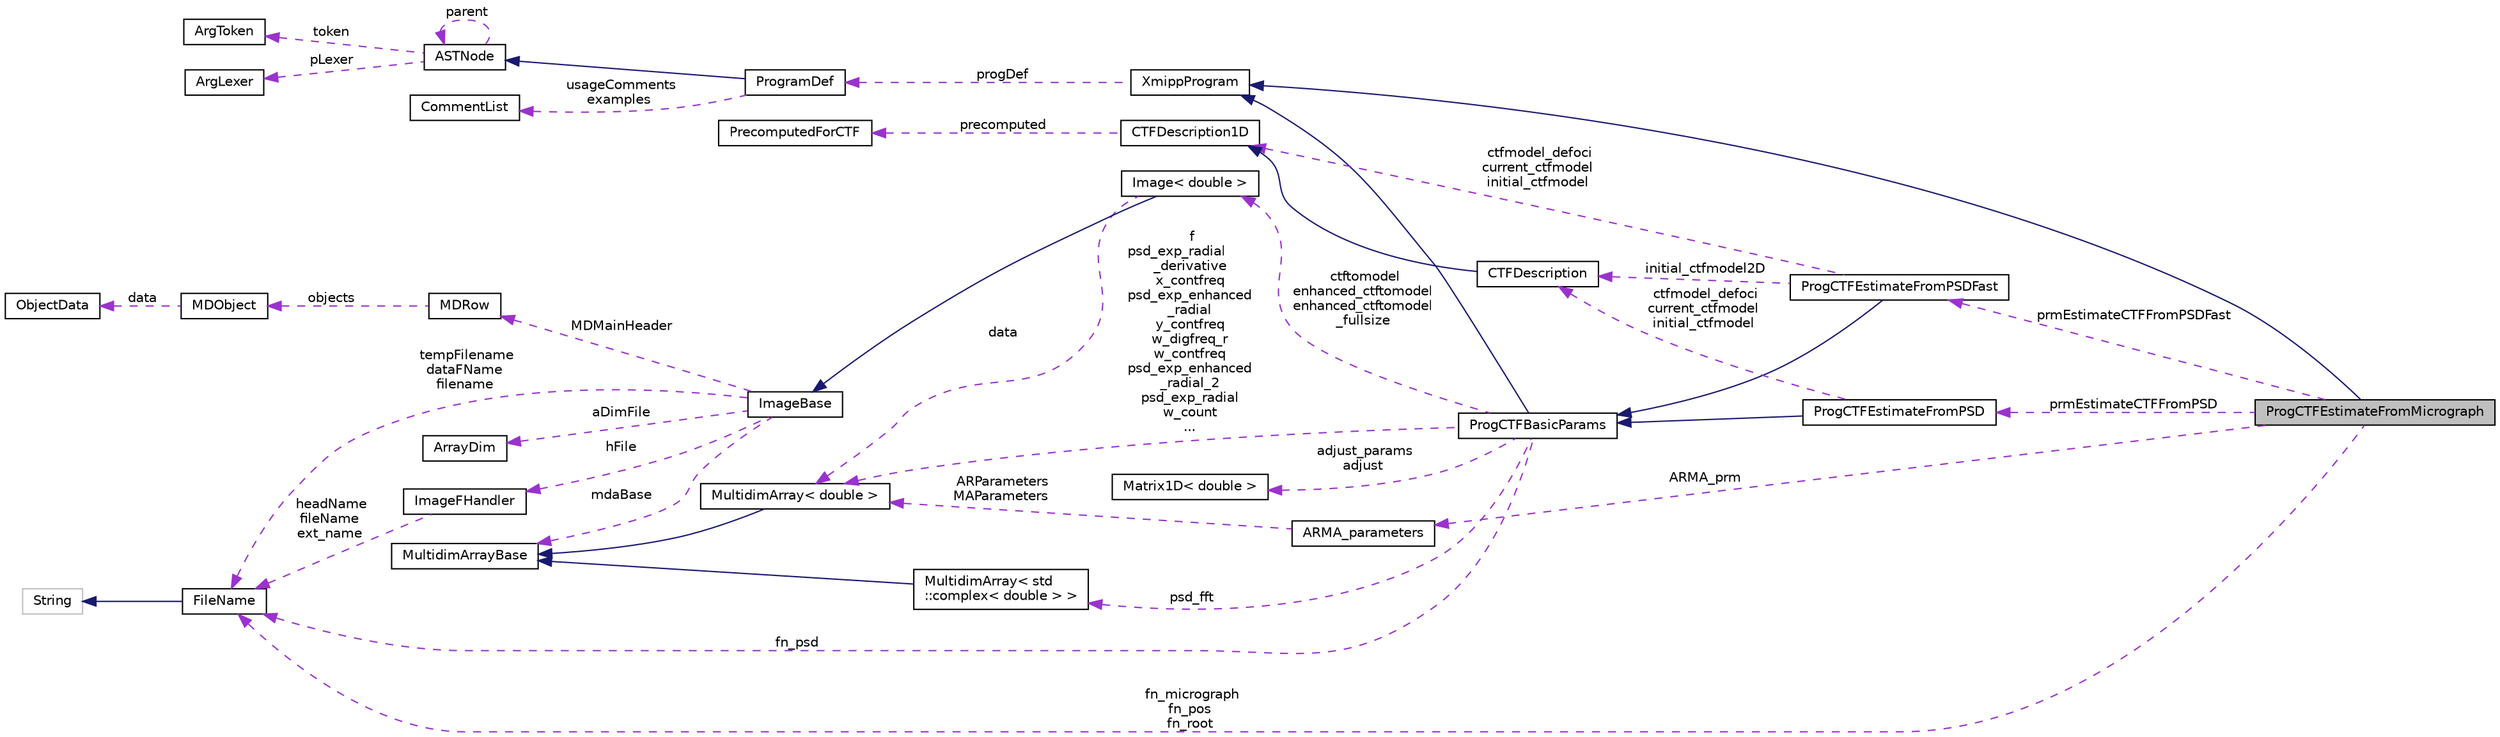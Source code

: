 digraph "ProgCTFEstimateFromMicrograph"
{
  edge [fontname="Helvetica",fontsize="10",labelfontname="Helvetica",labelfontsize="10"];
  node [fontname="Helvetica",fontsize="10",shape=record];
  rankdir="LR";
  Node2 [label="ProgCTFEstimateFromMicrograph",height=0.2,width=0.4,color="black", fillcolor="grey75", style="filled", fontcolor="black"];
  Node3 -> Node2 [dir="back",color="midnightblue",fontsize="10",style="solid",fontname="Helvetica"];
  Node3 [label="XmippProgram",height=0.2,width=0.4,color="black", fillcolor="white", style="filled",URL="$classXmippProgram.html"];
  Node4 -> Node3 [dir="back",color="darkorchid3",fontsize="10",style="dashed",label=" progDef" ,fontname="Helvetica"];
  Node4 [label="ProgramDef",height=0.2,width=0.4,color="black", fillcolor="white", style="filled",URL="$classProgramDef.html"];
  Node5 -> Node4 [dir="back",color="midnightblue",fontsize="10",style="solid",fontname="Helvetica"];
  Node5 [label="ASTNode",height=0.2,width=0.4,color="black", fillcolor="white", style="filled",URL="$classASTNode.html"];
  Node6 -> Node5 [dir="back",color="darkorchid3",fontsize="10",style="dashed",label=" token" ,fontname="Helvetica"];
  Node6 [label="ArgToken",height=0.2,width=0.4,color="black", fillcolor="white", style="filled",URL="$classArgToken.html"];
  Node7 -> Node5 [dir="back",color="darkorchid3",fontsize="10",style="dashed",label=" pLexer" ,fontname="Helvetica"];
  Node7 [label="ArgLexer",height=0.2,width=0.4,color="black", fillcolor="white", style="filled",URL="$classArgLexer.html"];
  Node5 -> Node5 [dir="back",color="darkorchid3",fontsize="10",style="dashed",label=" parent" ,fontname="Helvetica"];
  Node8 -> Node4 [dir="back",color="darkorchid3",fontsize="10",style="dashed",label=" usageComments\nexamples" ,fontname="Helvetica"];
  Node8 [label="CommentList",height=0.2,width=0.4,color="black", fillcolor="white", style="filled",URL="$classCommentList.html"];
  Node9 -> Node2 [dir="back",color="darkorchid3",fontsize="10",style="dashed",label=" ARMA_prm" ,fontname="Helvetica"];
  Node9 [label="ARMA_parameters",height=0.2,width=0.4,color="black", fillcolor="white", style="filled",URL="$classARMA__parameters.html"];
  Node10 -> Node9 [dir="back",color="darkorchid3",fontsize="10",style="dashed",label=" ARParameters\nMAParameters" ,fontname="Helvetica"];
  Node10 [label="MultidimArray\< double \>",height=0.2,width=0.4,color="black", fillcolor="white", style="filled",URL="$classMultidimArray.html"];
  Node11 -> Node10 [dir="back",color="midnightblue",fontsize="10",style="solid",fontname="Helvetica"];
  Node11 [label="MultidimArrayBase",height=0.2,width=0.4,color="black", fillcolor="white", style="filled",URL="$classMultidimArrayBase.html"];
  Node12 -> Node2 [dir="back",color="darkorchid3",fontsize="10",style="dashed",label=" prmEstimateCTFFromPSDFast" ,fontname="Helvetica"];
  Node12 [label="ProgCTFEstimateFromPSDFast",height=0.2,width=0.4,color="black", fillcolor="white", style="filled",URL="$classProgCTFEstimateFromPSDFast.html"];
  Node13 -> Node12 [dir="back",color="midnightblue",fontsize="10",style="solid",fontname="Helvetica"];
  Node13 [label="ProgCTFBasicParams",height=0.2,width=0.4,color="black", fillcolor="white", style="filled",URL="$classProgCTFBasicParams.html"];
  Node3 -> Node13 [dir="back",color="midnightblue",fontsize="10",style="solid",fontname="Helvetica"];
  Node14 -> Node13 [dir="back",color="darkorchid3",fontsize="10",style="dashed",label=" adjust_params\nadjust" ,fontname="Helvetica"];
  Node14 [label="Matrix1D\< double \>",height=0.2,width=0.4,color="black", fillcolor="white", style="filled",URL="$classMatrix1D.html"];
  Node15 -> Node13 [dir="back",color="darkorchid3",fontsize="10",style="dashed",label=" ctftomodel\nenhanced_ctftomodel\nenhanced_ctftomodel\l_fullsize" ,fontname="Helvetica"];
  Node15 [label="Image\< double \>",height=0.2,width=0.4,color="black", fillcolor="white", style="filled",URL="$classImage.html"];
  Node16 -> Node15 [dir="back",color="midnightblue",fontsize="10",style="solid",fontname="Helvetica"];
  Node16 [label="ImageBase",height=0.2,width=0.4,color="black", fillcolor="white", style="filled",URL="$classImageBase.html",tooltip="Image base class. "];
  Node11 -> Node16 [dir="back",color="darkorchid3",fontsize="10",style="dashed",label=" mdaBase" ,fontname="Helvetica"];
  Node17 -> Node16 [dir="back",color="darkorchid3",fontsize="10",style="dashed",label=" hFile" ,fontname="Helvetica"];
  Node17 [label="ImageFHandler",height=0.2,width=0.4,color="black", fillcolor="white", style="filled",URL="$structImageFHandler.html"];
  Node18 -> Node17 [dir="back",color="darkorchid3",fontsize="10",style="dashed",label=" headName\nfileName\next_name" ,fontname="Helvetica"];
  Node18 [label="FileName",height=0.2,width=0.4,color="black", fillcolor="white", style="filled",URL="$classFileName.html"];
  Node19 -> Node18 [dir="back",color="midnightblue",fontsize="10",style="solid",fontname="Helvetica"];
  Node19 [label="String",height=0.2,width=0.4,color="grey75", fillcolor="white", style="filled"];
  Node20 -> Node16 [dir="back",color="darkorchid3",fontsize="10",style="dashed",label=" MDMainHeader" ,fontname="Helvetica"];
  Node20 [label="MDRow",height=0.2,width=0.4,color="black", fillcolor="white", style="filled",URL="$classMDRow.html"];
  Node21 -> Node20 [dir="back",color="darkorchid3",fontsize="10",style="dashed",label=" objects" ,fontname="Helvetica"];
  Node21 [label="MDObject",height=0.2,width=0.4,color="black", fillcolor="white", style="filled",URL="$classMDObject.html"];
  Node22 -> Node21 [dir="back",color="darkorchid3",fontsize="10",style="dashed",label=" data" ,fontname="Helvetica"];
  Node22 [label="ObjectData",height=0.2,width=0.4,color="black", fillcolor="white", style="filled",URL="$unionObjectData.html"];
  Node23 -> Node16 [dir="back",color="darkorchid3",fontsize="10",style="dashed",label=" aDimFile" ,fontname="Helvetica"];
  Node23 [label="ArrayDim",height=0.2,width=0.4,color="black", fillcolor="white", style="filled",URL="$structArrayDim.html"];
  Node18 -> Node16 [dir="back",color="darkorchid3",fontsize="10",style="dashed",label=" tempFilename\ndataFName\nfilename" ,fontname="Helvetica"];
  Node10 -> Node15 [dir="back",color="darkorchid3",fontsize="10",style="dashed",label=" data" ,fontname="Helvetica"];
  Node10 -> Node13 [dir="back",color="darkorchid3",fontsize="10",style="dashed",label=" f\npsd_exp_radial\l_derivative\nx_contfreq\npsd_exp_enhanced\l_radial\ny_contfreq\nw_digfreq_r\nw_contfreq\npsd_exp_enhanced\l_radial_2\npsd_exp_radial\nw_count\n..." ,fontname="Helvetica"];
  Node24 -> Node13 [dir="back",color="darkorchid3",fontsize="10",style="dashed",label=" psd_fft" ,fontname="Helvetica"];
  Node24 [label="MultidimArray\< std\l::complex\< double \> \>",height=0.2,width=0.4,color="black", fillcolor="white", style="filled",URL="$classMultidimArray.html"];
  Node11 -> Node24 [dir="back",color="midnightblue",fontsize="10",style="solid",fontname="Helvetica"];
  Node18 -> Node13 [dir="back",color="darkorchid3",fontsize="10",style="dashed",label=" fn_psd" ,fontname="Helvetica"];
  Node25 -> Node12 [dir="back",color="darkorchid3",fontsize="10",style="dashed",label=" initial_ctfmodel2D" ,fontname="Helvetica"];
  Node25 [label="CTFDescription",height=0.2,width=0.4,color="black", fillcolor="white", style="filled",URL="$classCTFDescription.html"];
  Node26 -> Node25 [dir="back",color="midnightblue",fontsize="10",style="solid",fontname="Helvetica"];
  Node26 [label="CTFDescription1D",height=0.2,width=0.4,color="black", fillcolor="white", style="filled",URL="$classCTFDescription1D.html"];
  Node27 -> Node26 [dir="back",color="darkorchid3",fontsize="10",style="dashed",label=" precomputed" ,fontname="Helvetica"];
  Node27 [label="PrecomputedForCTF",height=0.2,width=0.4,color="black", fillcolor="white", style="filled",URL="$classPrecomputedForCTF.html"];
  Node26 -> Node12 [dir="back",color="darkorchid3",fontsize="10",style="dashed",label=" ctfmodel_defoci\ncurrent_ctfmodel\ninitial_ctfmodel" ,fontname="Helvetica"];
  Node28 -> Node2 [dir="back",color="darkorchid3",fontsize="10",style="dashed",label=" prmEstimateCTFFromPSD" ,fontname="Helvetica"];
  Node28 [label="ProgCTFEstimateFromPSD",height=0.2,width=0.4,color="black", fillcolor="white", style="filled",URL="$classProgCTFEstimateFromPSD.html"];
  Node13 -> Node28 [dir="back",color="midnightblue",fontsize="10",style="solid",fontname="Helvetica"];
  Node25 -> Node28 [dir="back",color="darkorchid3",fontsize="10",style="dashed",label=" ctfmodel_defoci\ncurrent_ctfmodel\ninitial_ctfmodel" ,fontname="Helvetica"];
  Node18 -> Node2 [dir="back",color="darkorchid3",fontsize="10",style="dashed",label=" fn_micrograph\nfn_pos\nfn_root" ,fontname="Helvetica"];
}
